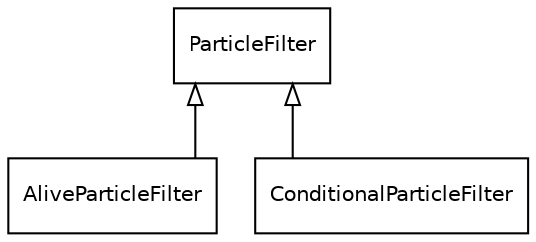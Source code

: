 digraph {
  splines=ortho
  concentrate=true
  rankdir=BT
  node [shape=box,fontname=Helvetica,fontsize=10,margin="0.1,0.01"]
  edge [arrowhead=empty]

  ParticleFilter [href="../classes/ParticleFilter/",target="_top"]
  AliveParticleFilter [href="../classes/AliveParticleFilter/",target="_top"]
  ConditionalParticleFilter [href="../classes/ConditionalParticleFilter/",target="_top"]

  AliveParticleFilter -> ParticleFilter
  ConditionalParticleFilter -> ParticleFilter
}
